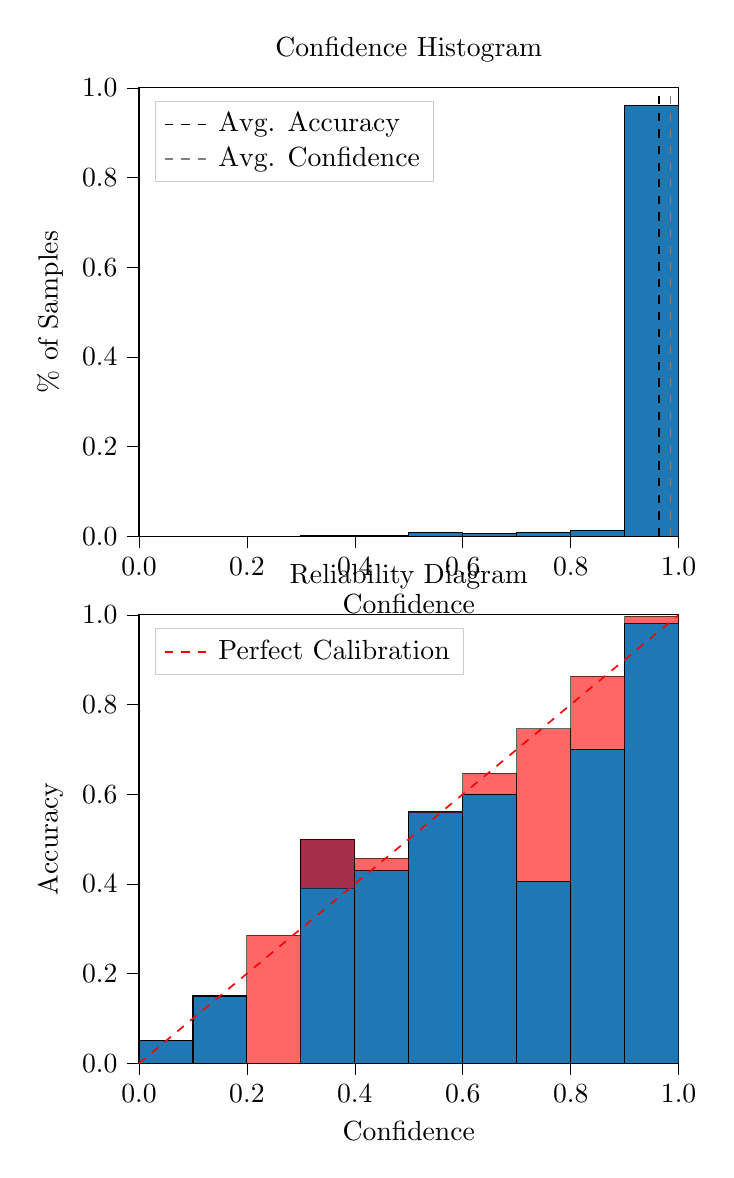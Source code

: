 % This file was created by tikzplotlib v0.9.8.
\begin{tikzpicture}

\definecolor{color0}{rgb}{0.122,0.467,0.706}

\begin{groupplot}[group style={group size=1 by 2}]
\nextgroupplot[
legend cell align={left},
legend style={
  fill opacity=0.8,
  draw opacity=1,
  text opacity=1,
  at={(0.03,0.97)},
  anchor=north west,
  draw=white!80!black
},
tick align=outside,
tick pos=left,
title={Confidence Histogram},
x grid style={white!69.02!black},
xlabel={Confidence},
xmin=0, xmax=1,
xtick style={color=black},
xtick={0,0.2,0.4,0.6,0.8,1},
xticklabels={0.0,0.2,0.4,0.6,0.8,1.0},
y grid style={white!69.02!black},
ylabel={\% of Samples},
ymin=0, ymax=1,
ytick style={color=black},
ytick={0,0.2,0.4,0.6,0.8,1},
yticklabels={0.0,0.2,0.4,0.6,0.8,1.0}
]
\draw[draw=black,fill=color0] (axis cs:-6.939e-18,0) rectangle (axis cs:0.1,0);
\draw[draw=black,fill=color0] (axis cs:0.1,0) rectangle (axis cs:0.2,0);
\draw[draw=black,fill=color0] (axis cs:0.2,0) rectangle (axis cs:0.3,0.0);
\draw[draw=black,fill=color0] (axis cs:0.3,0) rectangle (axis cs:0.4,0.001);
\draw[draw=black,fill=color0] (axis cs:0.4,0) rectangle (axis cs:0.5,0.002);
\draw[draw=black,fill=color0] (axis cs:0.5,0) rectangle (axis cs:0.6,0.009);
\draw[draw=black,fill=color0] (axis cs:0.6,0) rectangle (axis cs:0.7,0.006);
\draw[draw=black,fill=color0] (axis cs:0.7,0) rectangle (axis cs:0.8,0.009);
\draw[draw=black,fill=color0] (axis cs:0.8,0) rectangle (axis cs:0.9,0.012);
\draw[draw=black,fill=color0] (axis cs:0.9,0) rectangle (axis cs:1,0.961);
\addplot [semithick, black, dashed]
table {%
0.964 0
0.964 1
};
\addlegendentry{Avg. Accuracy}
\addplot [semithick, white!50.196!black, dashed]
table {%
0.985 0
0.985 1
};
\addlegendentry{Avg. Confidence}

\nextgroupplot[
legend cell align={left},
legend style={
  fill opacity=0.8,
  draw opacity=1,
  text opacity=1,
  at={(0.03,0.97)},
  anchor=north west,
  draw=white!80!black
},
tick align=outside,
tick pos=left,
title={Reliability Diagram},
x grid style={white!69.02!black},
xlabel={Confidence},
xmin=0, xmax=1,
xtick style={color=black},
xtick={0,0.2,0.4,0.6,0.8,1},
xticklabels={0.0,0.2,0.4,0.6,0.8,1.0},
y grid style={white!69.02!black},
ylabel={Accuracy},
ymin=0, ymax=1,
ytick style={color=black},
ytick={0,0.2,0.4,0.6,0.8,1},
yticklabels={0.0,0.2,0.4,0.6,0.8,1.0}
]
\draw[draw=black,fill=color0] (axis cs:-6.939e-18,0) rectangle (axis cs:0.1,0.05);
\draw[draw=black,fill=color0] (axis cs:0.1,0) rectangle (axis cs:0.2,0.15);
\draw[draw=black,fill=color0] (axis cs:0.2,0) rectangle (axis cs:0.3,0);
\draw[draw=black,fill=color0] (axis cs:0.3,0) rectangle (axis cs:0.4,0.5);
\draw[draw=black,fill=color0] (axis cs:0.4,0) rectangle (axis cs:0.5,0.429);
\draw[draw=black,fill=color0] (axis cs:0.5,0) rectangle (axis cs:0.6,0.562);
\draw[draw=black,fill=color0] (axis cs:0.6,0) rectangle (axis cs:0.7,0.6);
\draw[draw=black,fill=color0] (axis cs:0.7,0) rectangle (axis cs:0.8,0.406);
\draw[draw=black,fill=color0] (axis cs:0.8,0) rectangle (axis cs:0.9,0.7);
\draw[draw=black,fill=color0] (axis cs:0.9,0) rectangle (axis cs:1,0.98);
\draw[draw=black,fill=red,opacity=0.6] (axis cs:-6.939e-18,0.05) rectangle (axis cs:0.1,0.05);
\draw[draw=black,fill=red,opacity=0.6] (axis cs:0.1,0.15) rectangle (axis cs:0.2,0.15);
\draw[draw=black,fill=red,opacity=0.6] (axis cs:0.2,0) rectangle (axis cs:0.3,0.285);
\draw[draw=black,fill=red,opacity=0.6] (axis cs:0.3,0.5) rectangle (axis cs:0.4,0.39);
\draw[draw=black,fill=red,opacity=0.6] (axis cs:0.4,0.429) rectangle (axis cs:0.5,0.457);
\draw[draw=black,fill=red,opacity=0.6] (axis cs:0.5,0.562) rectangle (axis cs:0.6,0.559);
\draw[draw=black,fill=red,opacity=0.6] (axis cs:0.6,0.6) rectangle (axis cs:0.7,0.647);
\draw[draw=black,fill=red,opacity=0.6] (axis cs:0.7,0.406) rectangle (axis cs:0.8,0.746);
\draw[draw=black,fill=red,opacity=0.6] (axis cs:0.8,0.7) rectangle (axis cs:0.9,0.863);
\draw[draw=black,fill=red,opacity=0.6] (axis cs:0.9,0.98) rectangle (axis cs:1,0.997);
\addplot [semithick, red, dashed]
table {%
0 0
1 1
};
\addlegendentry{Perfect Calibration}
\end{groupplot}

\end{tikzpicture}
